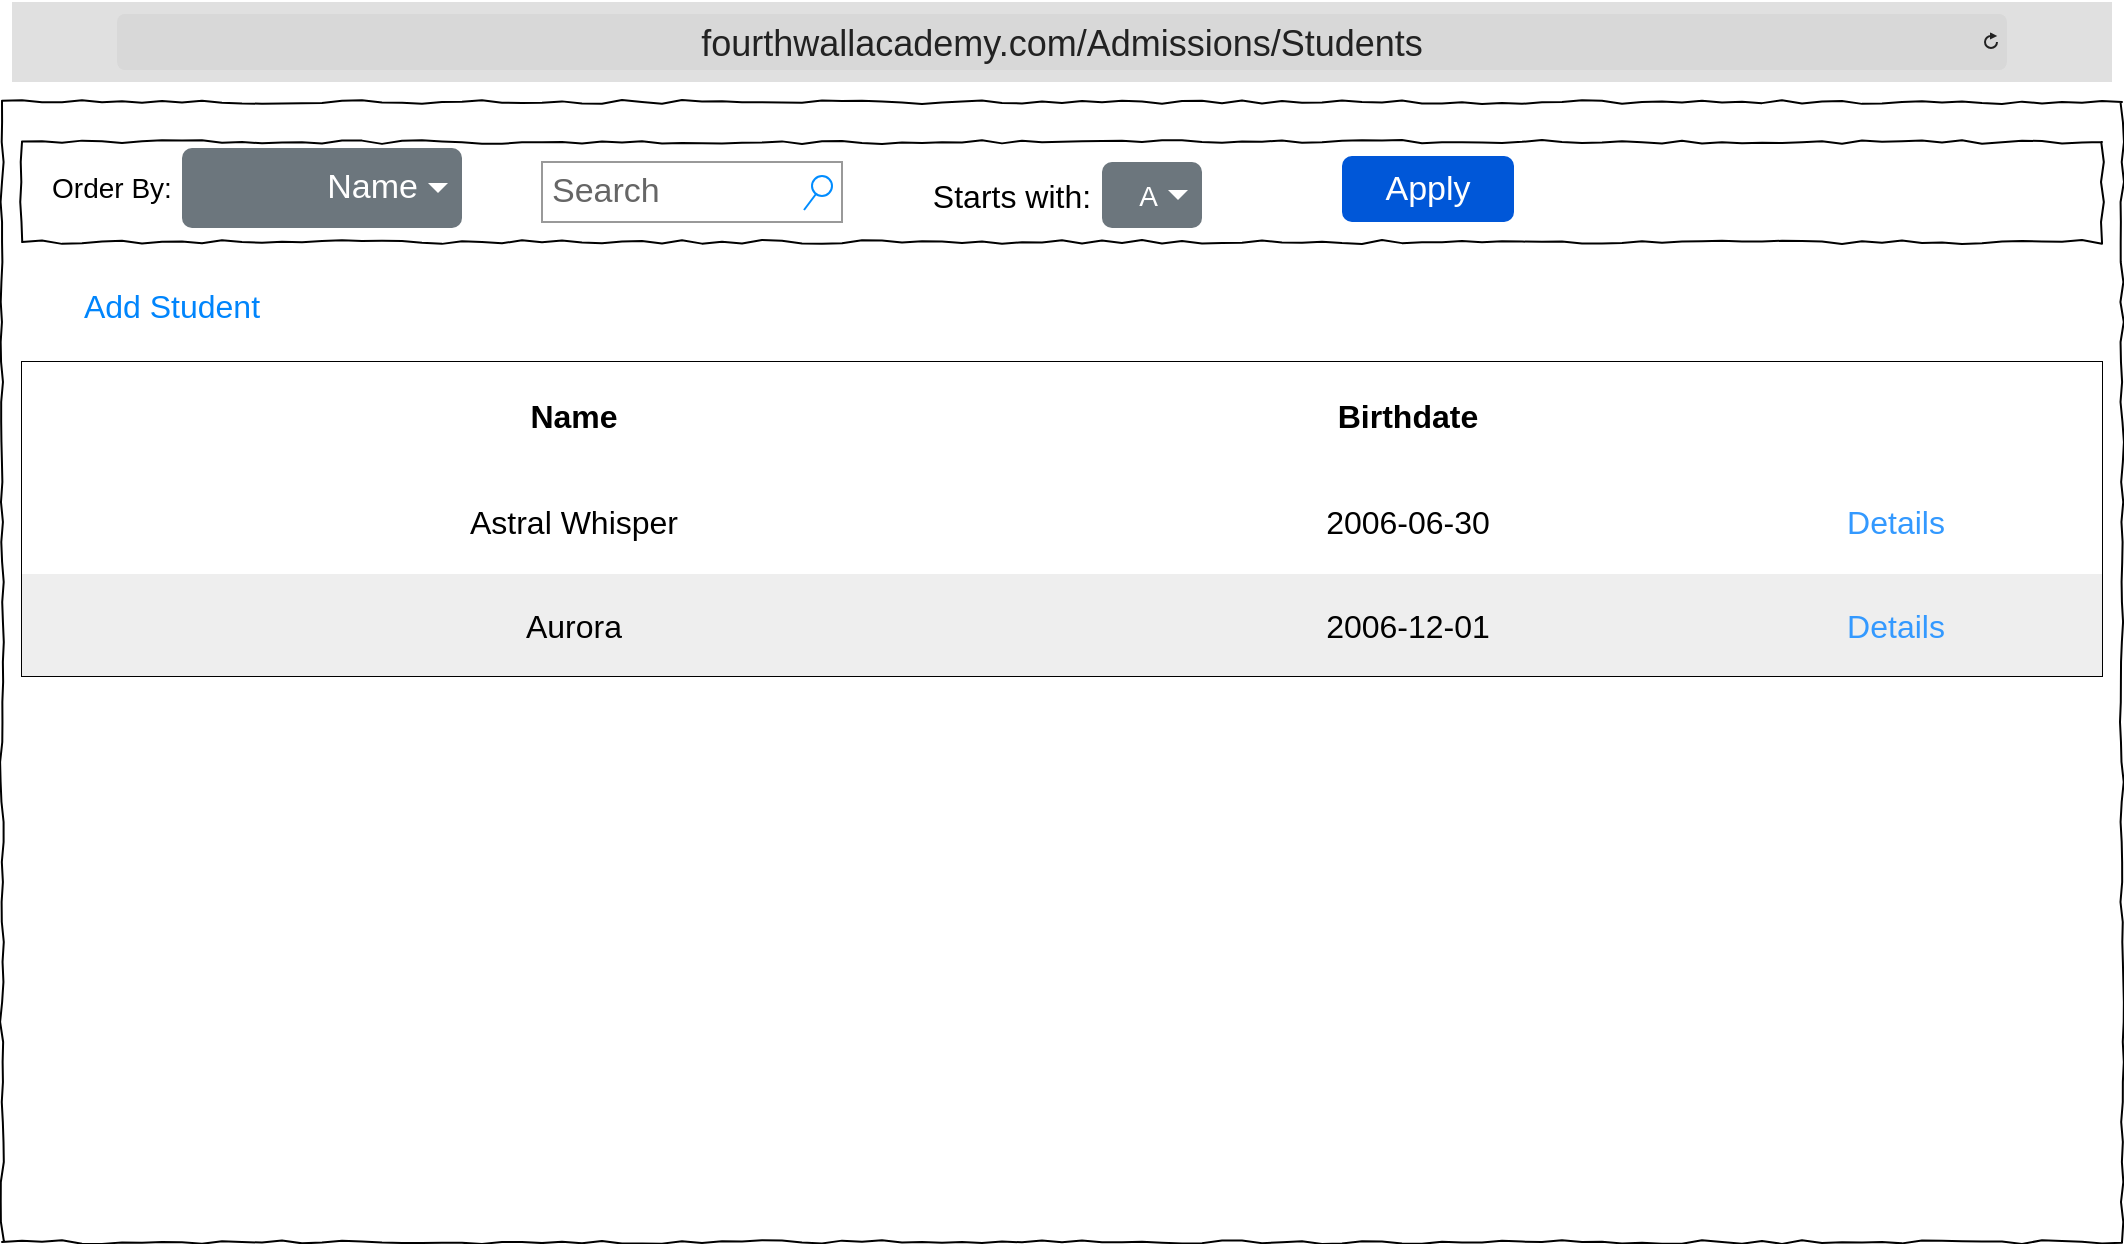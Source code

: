 <mxfile version="26.0.4">
  <diagram name="Page-1" id="03018318-947c-dd8e-b7a3-06fadd420f32">
    <mxGraphModel dx="1434" dy="738" grid="1" gridSize="10" guides="1" tooltips="1" connect="1" arrows="1" fold="1" page="1" pageScale="1" pageWidth="1100" pageHeight="850" background="none" math="0" shadow="0">
      <root>
        <mxCell id="0" />
        <mxCell id="1" parent="0" />
        <mxCell id="677b7b8949515195-1" value="" style="whiteSpace=wrap;html=1;rounded=0;shadow=0;labelBackgroundColor=none;strokeColor=#000000;strokeWidth=1;fillColor=none;fontFamily=Verdana;fontSize=12;fontColor=#000000;align=center;comic=1;" parent="1" vertex="1">
          <mxGeometry x="20" y="70" width="1060" height="570" as="geometry" />
        </mxCell>
        <mxCell id="677b7b8949515195-10" value="" style="whiteSpace=wrap;html=1;rounded=0;shadow=0;labelBackgroundColor=none;strokeWidth=1;fillColor=none;fontFamily=Verdana;fontSize=12;align=center;comic=1;" parent="1" vertex="1">
          <mxGeometry x="30" y="90" width="1040" height="50" as="geometry" />
        </mxCell>
        <mxCell id="HjhiuZLruFTGGM_Ddv_2-108" value="" style="shape=table;startSize=0;container=1;collapsible=0;childLayout=tableLayout;fontSize=16;" parent="1" vertex="1">
          <mxGeometry x="30" y="200" width="1040" height="157" as="geometry" />
        </mxCell>
        <mxCell id="HjhiuZLruFTGGM_Ddv_2-172" style="shape=tableRow;horizontal=0;startSize=0;swimlaneHead=0;swimlaneBody=0;strokeColor=inherit;top=0;left=0;bottom=0;right=0;collapsible=0;dropTarget=0;fillColor=none;points=[[0,0.5],[1,0.5]];portConstraint=eastwest;fontSize=16;" parent="HjhiuZLruFTGGM_Ddv_2-108" vertex="1">
          <mxGeometry width="1040" height="53" as="geometry" />
        </mxCell>
        <mxCell id="HjhiuZLruFTGGM_Ddv_2-173" value="&lt;b&gt;Name&lt;/b&gt;" style="shape=partialRectangle;html=1;whiteSpace=wrap;connectable=0;overflow=hidden;top=0;left=0;bottom=0;right=0;pointerEvents=1;fontSize=16;" parent="HjhiuZLruFTGGM_Ddv_2-172" vertex="1">
          <mxGeometry width="552" height="53" as="geometry">
            <mxRectangle width="552" height="53" as="alternateBounds" />
          </mxGeometry>
        </mxCell>
        <mxCell id="HjhiuZLruFTGGM_Ddv_2-174" value="&lt;b&gt;Birthdate&lt;/b&gt;" style="shape=partialRectangle;html=1;whiteSpace=wrap;connectable=0;overflow=hidden;top=0;left=0;bottom=0;right=0;pointerEvents=1;fontSize=16;" parent="HjhiuZLruFTGGM_Ddv_2-172" vertex="1">
          <mxGeometry x="552" width="282" height="53" as="geometry">
            <mxRectangle width="282" height="53" as="alternateBounds" />
          </mxGeometry>
        </mxCell>
        <mxCell id="HjhiuZLruFTGGM_Ddv_2-175" style="shape=partialRectangle;html=1;whiteSpace=wrap;connectable=0;overflow=hidden;top=0;left=0;bottom=0;right=0;pointerEvents=1;fontSize=16;fontColor=#3399FF;" parent="HjhiuZLruFTGGM_Ddv_2-172" vertex="1">
          <mxGeometry x="834" width="206" height="53" as="geometry">
            <mxRectangle width="206" height="53" as="alternateBounds" />
          </mxGeometry>
        </mxCell>
        <mxCell id="HjhiuZLruFTGGM_Ddv_2-113" value="" style="shape=tableRow;horizontal=0;startSize=0;swimlaneHead=0;swimlaneBody=0;strokeColor=inherit;top=0;left=0;bottom=0;right=0;collapsible=0;dropTarget=0;fillColor=none;points=[[0,0.5],[1,0.5]];portConstraint=eastwest;fontSize=16;" parent="HjhiuZLruFTGGM_Ddv_2-108" vertex="1">
          <mxGeometry y="53" width="1040" height="53" as="geometry" />
        </mxCell>
        <mxCell id="HjhiuZLruFTGGM_Ddv_2-114" value="Astral Whisper" style="shape=partialRectangle;html=1;whiteSpace=wrap;connectable=0;overflow=hidden;top=0;left=0;bottom=0;right=0;pointerEvents=1;fontSize=16;" parent="HjhiuZLruFTGGM_Ddv_2-113" vertex="1">
          <mxGeometry width="552" height="53" as="geometry">
            <mxRectangle width="552" height="53" as="alternateBounds" />
          </mxGeometry>
        </mxCell>
        <mxCell id="HjhiuZLruFTGGM_Ddv_2-164" value="2006-06-30" style="shape=partialRectangle;html=1;whiteSpace=wrap;connectable=0;overflow=hidden;top=0;left=0;bottom=0;right=0;pointerEvents=1;fontSize=16;" parent="HjhiuZLruFTGGM_Ddv_2-113" vertex="1">
          <mxGeometry x="552" width="282" height="53" as="geometry">
            <mxRectangle width="282" height="53" as="alternateBounds" />
          </mxGeometry>
        </mxCell>
        <mxCell id="HjhiuZLruFTGGM_Ddv_2-122" value="Details" style="shape=partialRectangle;html=1;whiteSpace=wrap;connectable=0;overflow=hidden;top=0;left=0;bottom=0;right=0;pointerEvents=1;fontSize=16;fontColor=#3399FF;" parent="HjhiuZLruFTGGM_Ddv_2-113" vertex="1">
          <mxGeometry x="834" width="206" height="53" as="geometry">
            <mxRectangle width="206" height="53" as="alternateBounds" />
          </mxGeometry>
        </mxCell>
        <mxCell id="HjhiuZLruFTGGM_Ddv_2-117" value="" style="shape=tableRow;horizontal=0;startSize=0;swimlaneHead=0;swimlaneBody=0;strokeColor=inherit;top=0;left=0;bottom=0;right=0;collapsible=0;dropTarget=0;fillColor=none;points=[[0,0.5],[1,0.5]];portConstraint=eastwest;fontSize=16;" parent="HjhiuZLruFTGGM_Ddv_2-108" vertex="1">
          <mxGeometry y="106" width="1040" height="51" as="geometry" />
        </mxCell>
        <mxCell id="HjhiuZLruFTGGM_Ddv_2-118" value="Aurora" style="shape=partialRectangle;html=1;whiteSpace=wrap;connectable=0;overflow=hidden;top=0;left=0;bottom=0;right=0;pointerEvents=1;fontSize=16;fillColor=#eeeeee;strokeColor=#36393d;" parent="HjhiuZLruFTGGM_Ddv_2-117" vertex="1">
          <mxGeometry width="552" height="51" as="geometry">
            <mxRectangle width="552" height="51" as="alternateBounds" />
          </mxGeometry>
        </mxCell>
        <mxCell id="HjhiuZLruFTGGM_Ddv_2-165" value="2006-12-01" style="shape=partialRectangle;html=1;whiteSpace=wrap;connectable=0;overflow=hidden;top=0;left=0;bottom=0;right=0;pointerEvents=1;fontSize=16;fillColor=#eeeeee;strokeColor=#36393d;" parent="HjhiuZLruFTGGM_Ddv_2-117" vertex="1">
          <mxGeometry x="552" width="282" height="51" as="geometry">
            <mxRectangle width="282" height="51" as="alternateBounds" />
          </mxGeometry>
        </mxCell>
        <mxCell id="HjhiuZLruFTGGM_Ddv_2-123" value="Details" style="shape=partialRectangle;html=1;whiteSpace=wrap;connectable=0;overflow=hidden;top=0;left=0;bottom=0;right=0;pointerEvents=1;fontSize=16;fillColor=#eeeeee;strokeColor=#36393d;fontColor=#3399FF;" parent="HjhiuZLruFTGGM_Ddv_2-117" vertex="1">
          <mxGeometry x="834" width="206" height="51" as="geometry">
            <mxRectangle width="206" height="51" as="alternateBounds" />
          </mxGeometry>
        </mxCell>
        <mxCell id="HjhiuZLruFTGGM_Ddv_2-159" value="Search" style="strokeWidth=1;shadow=0;dashed=0;align=center;html=1;shape=mxgraph.mockup.forms.searchBox;strokeColor=#999999;mainText=;strokeColor2=#008cff;fontColor=#666666;fontSize=17;align=left;spacingLeft=3;whiteSpace=wrap;" parent="1" vertex="1">
          <mxGeometry x="290" y="100" width="150" height="30" as="geometry" />
        </mxCell>
        <mxCell id="HjhiuZLruFTGGM_Ddv_2-163" value="&lt;font style=&quot;font-size: 17px;&quot;&gt;Apply&lt;/font&gt;" style="rounded=1;fillColor=#0057D8;strokeColor=none;html=1;whiteSpace=wrap;fontColor=#ffffff;align=center;verticalAlign=middle;fontStyle=0;fontSize=12;sketch=0;" parent="1" vertex="1">
          <mxGeometry x="690" y="97" width="86" height="33" as="geometry" />
        </mxCell>
        <mxCell id="HjhiuZLruFTGGM_Ddv_2-176" value="&lt;font style=&quot;font-size: 14px;&quot;&gt;Order By:&lt;/font&gt;" style="text;html=1;align=center;verticalAlign=middle;whiteSpace=wrap;rounded=0;" parent="1" vertex="1">
          <mxGeometry x="40" y="98" width="70" height="30" as="geometry" />
        </mxCell>
        <mxCell id="HjhiuZLruFTGGM_Ddv_2-177" value="&lt;font style=&quot;font-size: 17px;&quot;&gt;Name&lt;/font&gt;" style="html=1;shadow=0;dashed=0;shape=mxgraph.bootstrap.rrect;rSize=5;strokeColor=none;strokeWidth=1;fillColor=#6C767D;fontColor=#ffffff;whiteSpace=wrap;align=right;verticalAlign=middle;fontStyle=0;fontSize=14;spacingRight=20;" parent="1" vertex="1">
          <mxGeometry x="110" y="93" width="140" height="40" as="geometry" />
        </mxCell>
        <mxCell id="HjhiuZLruFTGGM_Ddv_2-178" value="" style="shape=triangle;direction=south;fillColor=#ffffff;strokeColor=none;perimeter=none;" parent="HjhiuZLruFTGGM_Ddv_2-177" vertex="1">
          <mxGeometry x="1" y="0.5" width="10" height="5" relative="1" as="geometry">
            <mxPoint x="-17" y="-2.5" as="offset" />
          </mxGeometry>
        </mxCell>
        <mxCell id="vkX5BvwNz0js688uhqi4-1" value="&lt;font style=&quot;font-size: 18px;&quot;&gt;fourthwallacademy.com/Admissions/Students&lt;/font&gt;" style="html=1;strokeWidth=1;shadow=0;dashed=0;shape=mxgraph.ios7ui.url;fillColor=#e0e0e0;strokeColor=#c0c0c0;buttonText=;strokeColor2=#222222;fontColor=#222222;fontSize=8;spacingTop=2;align=center;whiteSpace=wrap;" parent="1" vertex="1">
          <mxGeometry x="25" y="20" width="1050" height="40" as="geometry" />
        </mxCell>
        <mxCell id="LuvCom9e1wncV61Eayn8-1" value="Add Student" style="html=1;shadow=0;dashed=0;shape=mxgraph.bootstrap.rrect;rSize=5;strokeColor=none;strokeWidth=1;fillColor=none;fontColor=#0085FC;whiteSpace=wrap;align=center;verticalAlign=middle;spacingLeft=0;fontStyle=0;fontSize=16;spacing=5;" parent="1" vertex="1">
          <mxGeometry x="30" y="152" width="150" height="40" as="geometry" />
        </mxCell>
        <mxCell id="vRRGCCHdPiWQOJCjs1Qa-1" value="A" style="html=1;shadow=0;dashed=0;shape=mxgraph.bootstrap.rrect;rSize=5;strokeColor=none;strokeWidth=1;fillColor=#6C767D;fontColor=#ffffff;whiteSpace=wrap;align=right;verticalAlign=middle;fontStyle=0;fontSize=14;spacingRight=20;" parent="1" vertex="1">
          <mxGeometry x="570" y="100" width="50" height="33" as="geometry" />
        </mxCell>
        <mxCell id="vRRGCCHdPiWQOJCjs1Qa-2" value="" style="shape=triangle;direction=south;fillColor=#ffffff;strokeColor=none;perimeter=none;" parent="vRRGCCHdPiWQOJCjs1Qa-1" vertex="1">
          <mxGeometry x="1" y="0.5" width="10" height="5" relative="1" as="geometry">
            <mxPoint x="-17" y="-2.5" as="offset" />
          </mxGeometry>
        </mxCell>
        <mxCell id="vRRGCCHdPiWQOJCjs1Qa-3" value="&lt;font style=&quot;font-size: 16px;&quot;&gt;Starts with:&lt;/font&gt;" style="text;html=1;align=center;verticalAlign=middle;whiteSpace=wrap;rounded=0;" parent="1" vertex="1">
          <mxGeometry x="480" y="101.5" width="90" height="30" as="geometry" />
        </mxCell>
      </root>
    </mxGraphModel>
  </diagram>
</mxfile>
